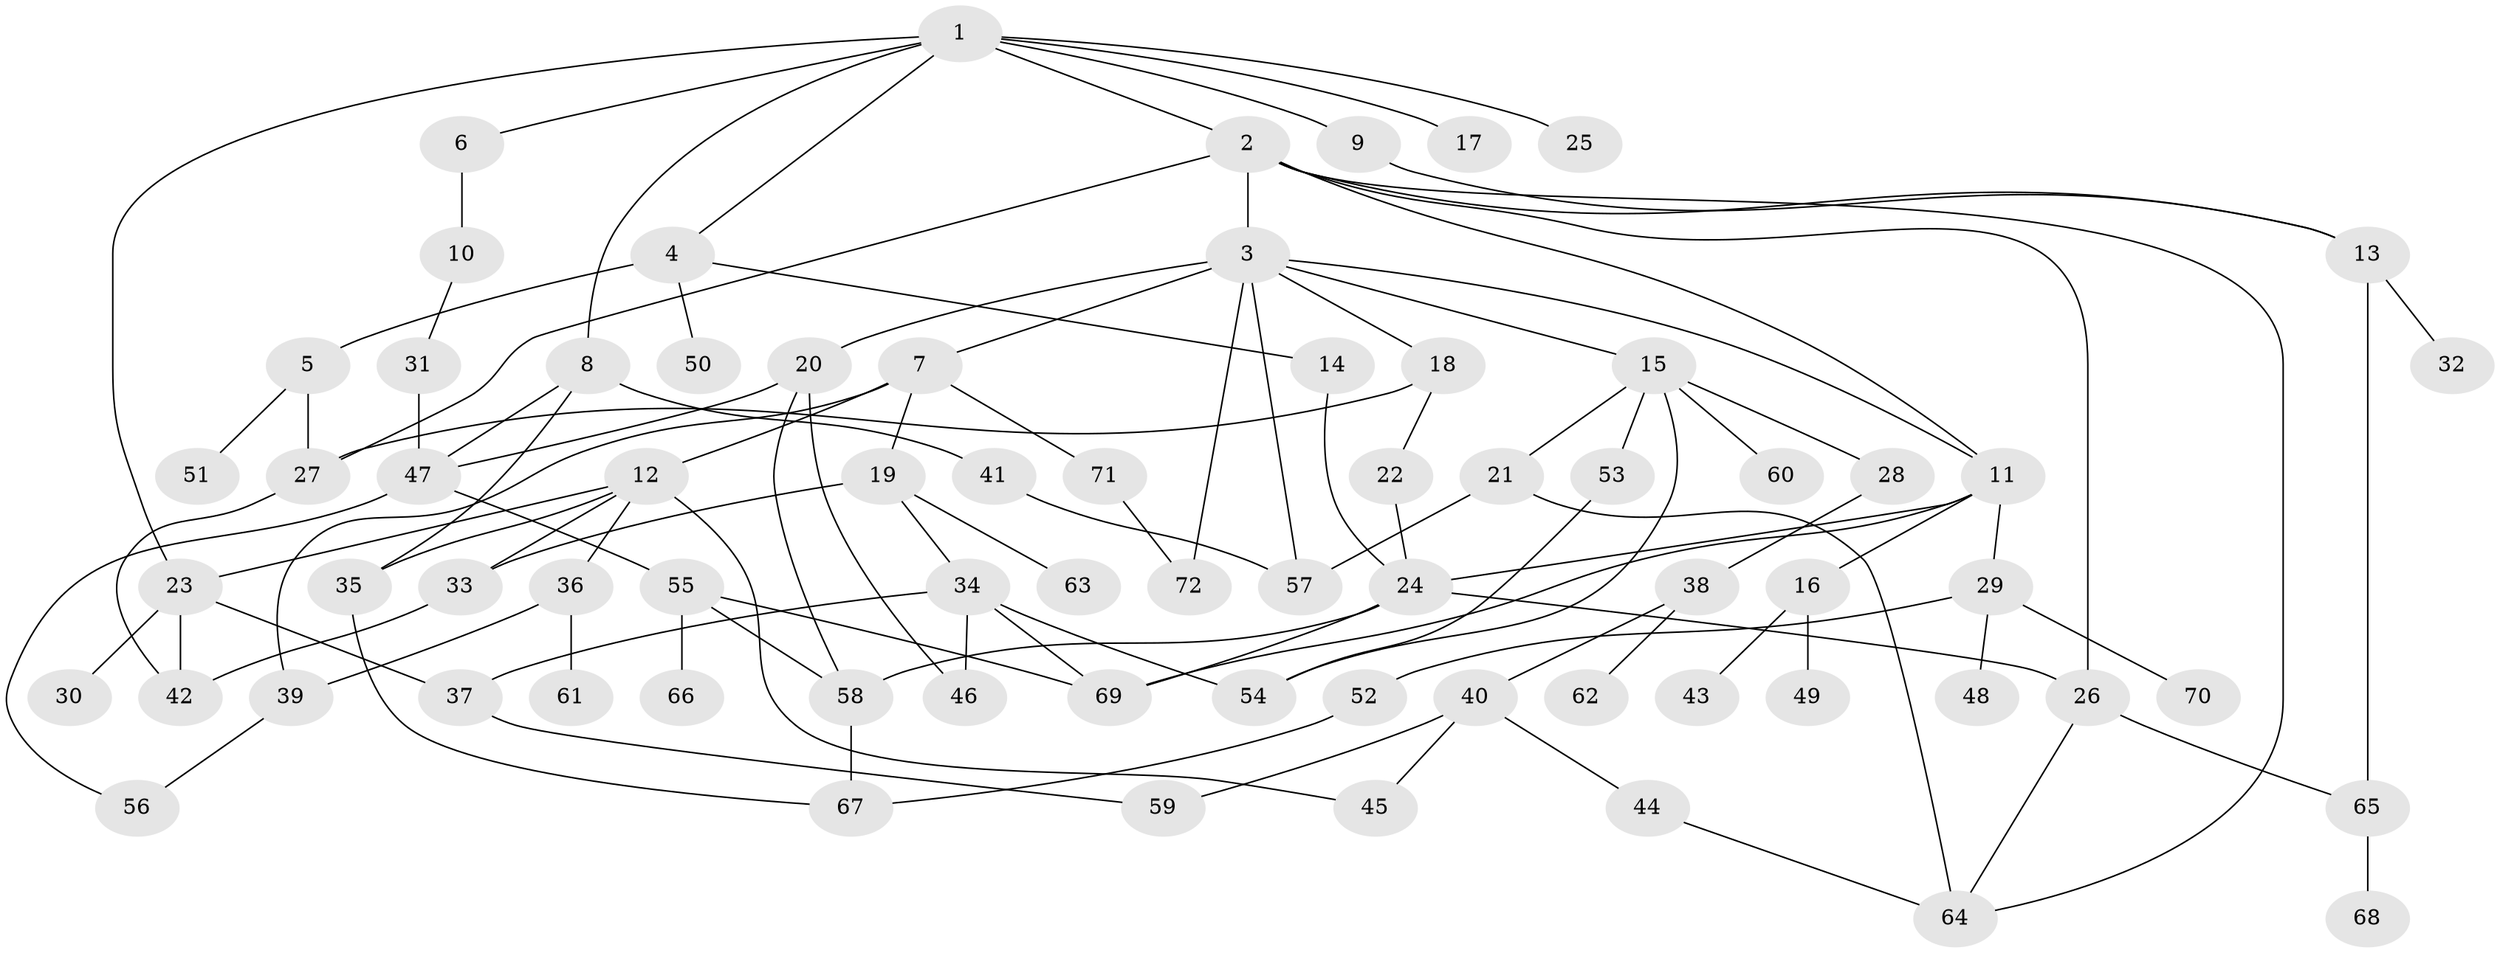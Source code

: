 // coarse degree distribution, {4: 0.12, 6: 0.04, 2: 0.26, 5: 0.08, 1: 0.28, 3: 0.16, 9: 0.02, 7: 0.02, 10: 0.02}
// Generated by graph-tools (version 1.1) at 2025/46/03/04/25 21:46:17]
// undirected, 72 vertices, 107 edges
graph export_dot {
graph [start="1"]
  node [color=gray90,style=filled];
  1;
  2;
  3;
  4;
  5;
  6;
  7;
  8;
  9;
  10;
  11;
  12;
  13;
  14;
  15;
  16;
  17;
  18;
  19;
  20;
  21;
  22;
  23;
  24;
  25;
  26;
  27;
  28;
  29;
  30;
  31;
  32;
  33;
  34;
  35;
  36;
  37;
  38;
  39;
  40;
  41;
  42;
  43;
  44;
  45;
  46;
  47;
  48;
  49;
  50;
  51;
  52;
  53;
  54;
  55;
  56;
  57;
  58;
  59;
  60;
  61;
  62;
  63;
  64;
  65;
  66;
  67;
  68;
  69;
  70;
  71;
  72;
  1 -- 2;
  1 -- 4;
  1 -- 6;
  1 -- 8;
  1 -- 9;
  1 -- 17;
  1 -- 23;
  1 -- 25;
  2 -- 3;
  2 -- 27;
  2 -- 64;
  2 -- 26;
  2 -- 13;
  2 -- 11;
  3 -- 7;
  3 -- 11;
  3 -- 15;
  3 -- 18;
  3 -- 20;
  3 -- 57;
  3 -- 72;
  4 -- 5;
  4 -- 14;
  4 -- 50;
  5 -- 51;
  5 -- 27;
  6 -- 10;
  7 -- 12;
  7 -- 19;
  7 -- 39;
  7 -- 71;
  8 -- 41;
  8 -- 35;
  8 -- 47;
  9 -- 13;
  10 -- 31;
  11 -- 16;
  11 -- 29;
  11 -- 24;
  11 -- 69;
  12 -- 35;
  12 -- 36;
  12 -- 45;
  12 -- 33;
  12 -- 23;
  13 -- 32;
  13 -- 65;
  14 -- 24;
  15 -- 21;
  15 -- 28;
  15 -- 53;
  15 -- 60;
  15 -- 54;
  16 -- 43;
  16 -- 49;
  18 -- 22;
  18 -- 27;
  19 -- 33;
  19 -- 34;
  19 -- 63;
  20 -- 46;
  20 -- 47;
  20 -- 58;
  21 -- 57;
  21 -- 64;
  22 -- 24;
  23 -- 30;
  23 -- 42;
  23 -- 37;
  24 -- 26;
  24 -- 69;
  24 -- 58;
  26 -- 65;
  26 -- 64;
  27 -- 42;
  28 -- 38;
  29 -- 48;
  29 -- 52;
  29 -- 70;
  31 -- 47;
  33 -- 42;
  34 -- 37;
  34 -- 69;
  34 -- 54;
  34 -- 46;
  35 -- 67;
  36 -- 61;
  36 -- 39;
  37 -- 59;
  38 -- 40;
  38 -- 62;
  39 -- 56;
  40 -- 44;
  40 -- 59;
  40 -- 45;
  41 -- 57;
  44 -- 64;
  47 -- 55;
  47 -- 56;
  52 -- 67;
  53 -- 54;
  55 -- 66;
  55 -- 69;
  55 -- 58;
  58 -- 67;
  65 -- 68;
  71 -- 72;
}
